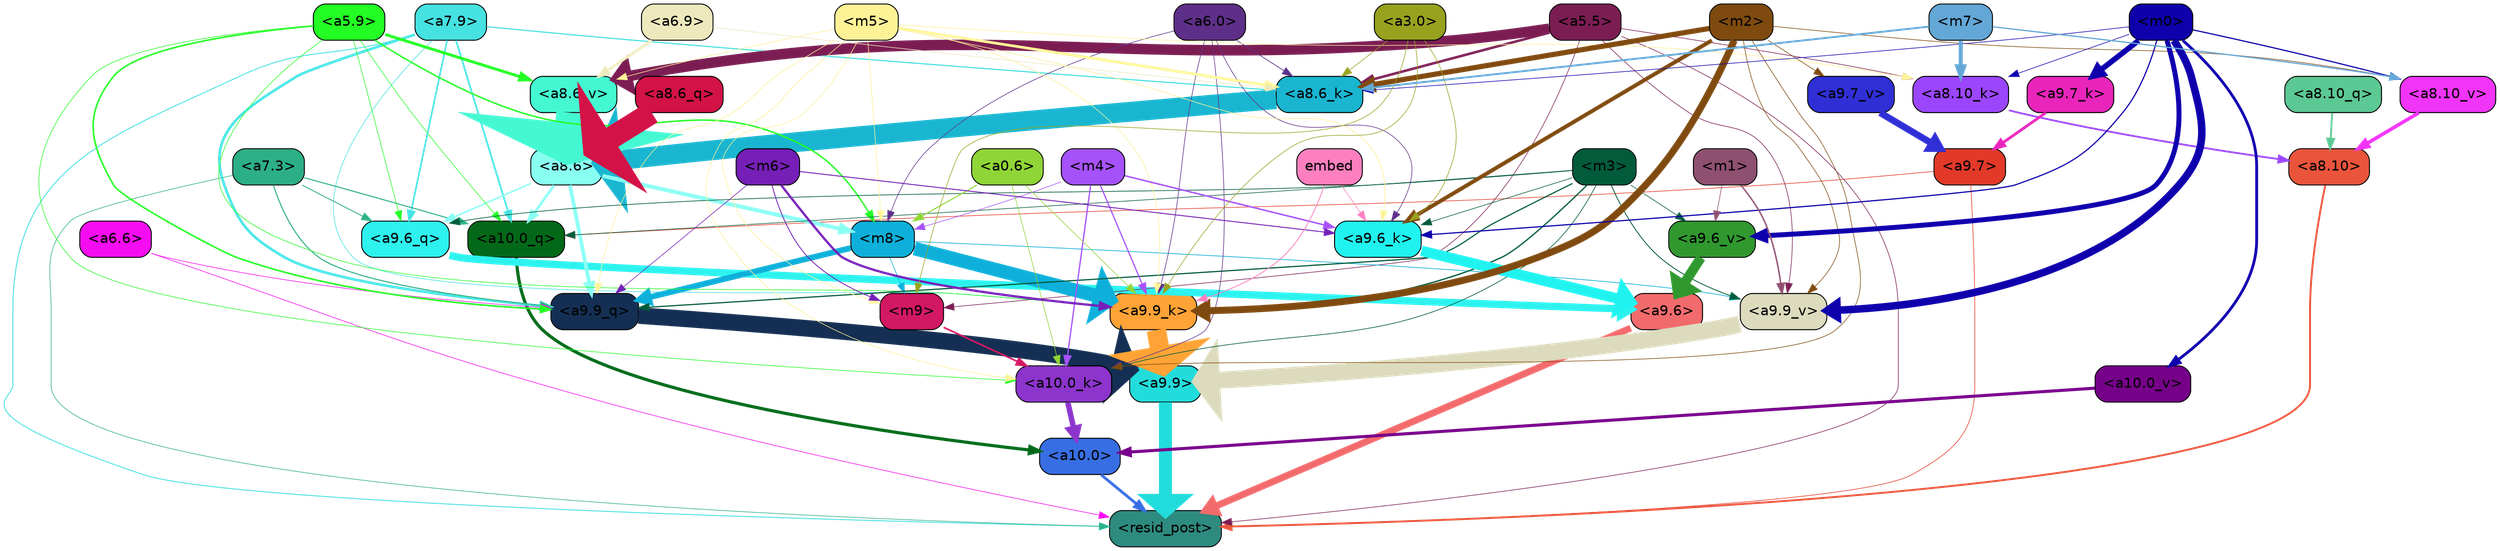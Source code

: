 strict digraph "" {
	graph [bgcolor=transparent,
		layout=dot,
		overlap=false,
		splines=true
	];
	"<a10.0>"	[color=black,
		fillcolor="#386ee3",
		fontname=Helvetica,
		shape=box,
		style="filled, rounded"];
	"<resid_post>"	[color=black,
		fillcolor="#2e8b7f",
		fontname=Helvetica,
		shape=box,
		style="filled, rounded"];
	"<a10.0>" -> "<resid_post>"	[color="#386ee3",
		penwidth=2.7864551544189453];
	"<a9.9>"	[color=black,
		fillcolor="#22dcdb",
		fontname=Helvetica,
		shape=box,
		style="filled, rounded"];
	"<a9.9>" -> "<resid_post>"	[color="#22dcdb",
		penwidth=12.923796653747559];
	"<a9.7>"	[color=black,
		fillcolor="#e23928",
		fontname=Helvetica,
		shape=box,
		style="filled, rounded"];
	"<a9.7>" -> "<resid_post>"	[color="#e23928",
		penwidth=0.6];
	"<a10.0_q>"	[color=black,
		fillcolor="#036918",
		fontname=Helvetica,
		shape=box,
		style="filled, rounded"];
	"<a9.7>" -> "<a10.0_q>"	[color="#e23928",
		penwidth=0.6];
	"<a9.6>"	[color=black,
		fillcolor="#f26b6c",
		fontname=Helvetica,
		shape=box,
		style="filled, rounded"];
	"<a9.6>" -> "<resid_post>"	[color="#f26b6c",
		penwidth=6.787586212158203];
	"<a8.10>"	[color=black,
		fillcolor="#ea543b",
		fontname=Helvetica,
		shape=box,
		style="filled, rounded"];
	"<a8.10>" -> "<resid_post>"	[color="#ea543b",
		penwidth=1.893411636352539];
	"<a7.9>"	[color=black,
		fillcolor="#46e1e1",
		fontname=Helvetica,
		shape=box,
		style="filled, rounded"];
	"<a7.9>" -> "<resid_post>"	[color="#46e1e1",
		penwidth=0.8844146728515625];
	"<a7.9>" -> "<a10.0_q>"	[color="#46e1e1",
		penwidth=1.7344818115234375];
	"<a9.9_q>"	[color=black,
		fillcolor="#142f53",
		fontname=Helvetica,
		shape=box,
		style="filled, rounded"];
	"<a7.9>" -> "<a9.9_q>"	[color="#46e1e1",
		penwidth=2.556764602661133];
	"<a9.6_q>"	[color=black,
		fillcolor="#2df2ee",
		fontname=Helvetica,
		shape=box,
		style="filled, rounded"];
	"<a7.9>" -> "<a9.6_q>"	[color="#46e1e1",
		penwidth=1.5734024047851562];
	"<a9.9_k>"	[color=black,
		fillcolor="#ffa336",
		fontname=Helvetica,
		shape=box,
		style="filled, rounded"];
	"<a7.9>" -> "<a9.9_k>"	[color="#46e1e1",
		penwidth=0.6];
	"<a8.6_k>"	[color=black,
		fillcolor="#1ab6d1",
		fontname=Helvetica,
		shape=box,
		style="filled, rounded"];
	"<a7.9>" -> "<a8.6_k>"	[color="#46e1e1",
		penwidth=1.1044578552246094];
	"<a7.3>"	[color=black,
		fillcolor="#2daf86",
		fontname=Helvetica,
		shape=box,
		style="filled, rounded"];
	"<a7.3>" -> "<resid_post>"	[color="#2daf86",
		penwidth=0.6];
	"<a7.3>" -> "<a10.0_q>"	[color="#2daf86",
		penwidth=1.0196304321289062];
	"<a7.3>" -> "<a9.9_q>"	[color="#2daf86",
		penwidth=1.0234184265136719];
	"<a7.3>" -> "<a9.6_q>"	[color="#2daf86",
		penwidth=0.8452873229980469];
	"<a6.6>"	[color=black,
		fillcolor="#f60cf0",
		fontname=Helvetica,
		shape=box,
		style="filled, rounded"];
	"<a6.6>" -> "<resid_post>"	[color="#f60cf0",
		penwidth=0.6];
	"<a6.6>" -> "<a9.9_q>"	[color="#f60cf0",
		penwidth=0.6];
	"<a5.5>"	[color=black,
		fillcolor="#7b1d53",
		fontname=Helvetica,
		shape=box,
		style="filled, rounded"];
	"<a5.5>" -> "<resid_post>"	[color="#7b1d53",
		penwidth=0.6];
	"<m9>"	[color=black,
		fillcolor="#d31863",
		fontname=Helvetica,
		shape=box,
		style="filled, rounded"];
	"<a5.5>" -> "<m9>"	[color="#7b1d53",
		penwidth=0.6];
	"<a9.9_v>"	[color=black,
		fillcolor="#dcdbbd",
		fontname=Helvetica,
		shape=box,
		style="filled, rounded"];
	"<a5.5>" -> "<a9.9_v>"	[color="#7b1d53",
		penwidth=0.6];
	"<a8.10_k>"	[color=black,
		fillcolor="#9b46fc",
		fontname=Helvetica,
		shape=box,
		style="filled, rounded"];
	"<a5.5>" -> "<a8.10_k>"	[color="#7b1d53",
		penwidth=0.6];
	"<a5.5>" -> "<a8.6_k>"	[color="#7b1d53",
		penwidth=2.472736358642578];
	"<a8.6_v>"	[color=black,
		fillcolor="#44f9d2",
		fontname=Helvetica,
		shape=box,
		style="filled, rounded"];
	"<a5.5>" -> "<a8.6_v>"	[color="#7b1d53",
		penwidth=10.442989349365234];
	"<a10.0_q>" -> "<a10.0>"	[color="#036918",
		penwidth=3.1444664001464844];
	"<a10.0_k>"	[color=black,
		fillcolor="#8c34cc",
		fontname=Helvetica,
		shape=box,
		style="filled, rounded"];
	"<a10.0_k>" -> "<a10.0>"	[color="#8c34cc",
		penwidth=5.4525909423828125];
	"<a10.0_v>"	[color=black,
		fillcolor="#760189",
		fontname=Helvetica,
		shape=box,
		style="filled, rounded"];
	"<a10.0_v>" -> "<a10.0>"	[color="#760189",
		penwidth=3.0300064086914062];
	"<a8.6>"	[color=black,
		fillcolor="#89fff1",
		fontname=Helvetica,
		shape=box,
		style="filled, rounded"];
	"<a8.6>" -> "<a10.0_q>"	[color="#89fff1",
		penwidth=2.5089454650878906];
	"<m8>"	[color=black,
		fillcolor="#0eb0da",
		fontname=Helvetica,
		shape=box,
		style="filled, rounded"];
	"<a8.6>" -> "<m8>"	[color="#89fff1",
		penwidth=3.8859214782714844];
	"<a8.6>" -> "<a9.9_q>"	[color="#89fff1",
		penwidth=3.6845054626464844];
	"<a8.6>" -> "<a9.6_q>"	[color="#89fff1",
		penwidth=1.5447807312011719];
	"<a5.9>"	[color=black,
		fillcolor="#23fd24",
		fontname=Helvetica,
		shape=box,
		style="filled, rounded"];
	"<a5.9>" -> "<a10.0_q>"	[color="#23fd24",
		penwidth=0.6];
	"<a5.9>" -> "<a10.0_k>"	[color="#23fd24",
		penwidth=0.6];
	"<a5.9>" -> "<m8>"	[color="#23fd24",
		penwidth=1.464630126953125];
	"<a5.9>" -> "<a9.9_q>"	[color="#23fd24",
		penwidth=1.596353530883789];
	"<a5.9>" -> "<a9.6_q>"	[color="#23fd24",
		penwidth=0.6];
	"<a5.9>" -> "<a9.9_k>"	[color="#23fd24",
		penwidth=0.6];
	"<a5.9>" -> "<a8.6_v>"	[color="#23fd24",
		penwidth=2.8492889404296875];
	"<m3>"	[color=black,
		fillcolor="#025b3b",
		fontname=Helvetica,
		shape=box,
		style="filled, rounded"];
	"<m3>" -> "<a10.0_q>"	[color="#025b3b",
		penwidth=0.6];
	"<m3>" -> "<a10.0_k>"	[color="#025b3b",
		penwidth=0.6515960693359375];
	"<m3>" -> "<a9.9_q>"	[color="#025b3b",
		penwidth=1.1573524475097656];
	"<m3>" -> "<a9.6_q>"	[color="#025b3b",
		penwidth=0.6665763854980469];
	"<m3>" -> "<a9.9_k>"	[color="#025b3b",
		penwidth=1.2922554016113281];
	"<a9.6_k>"	[color=black,
		fillcolor="#20f3ef",
		fontname=Helvetica,
		shape=box,
		style="filled, rounded"];
	"<m3>" -> "<a9.6_k>"	[color="#025b3b",
		penwidth=0.6];
	"<m3>" -> "<a9.9_v>"	[color="#025b3b",
		penwidth=0.8194351196289062];
	"<a9.6_v>"	[color=black,
		fillcolor="#30982f",
		fontname=Helvetica,
		shape=box,
		style="filled, rounded"];
	"<m3>" -> "<a9.6_v>"	[color="#025b3b",
		penwidth=0.6];
	"<m9>" -> "<a10.0_k>"	[color="#d31863",
		penwidth=1.6660614013671875];
	"<a6.0>"	[color=black,
		fillcolor="#5e2f88",
		fontname=Helvetica,
		shape=box,
		style="filled, rounded"];
	"<a6.0>" -> "<a10.0_k>"	[color="#5e2f88",
		penwidth=0.6];
	"<a6.0>" -> "<m8>"	[color="#5e2f88",
		penwidth=0.6];
	"<a6.0>" -> "<a9.9_k>"	[color="#5e2f88",
		penwidth=0.6];
	"<a6.0>" -> "<a9.6_k>"	[color="#5e2f88",
		penwidth=0.6];
	"<a6.0>" -> "<a8.6_k>"	[color="#5e2f88",
		penwidth=0.6815147399902344];
	"<m5>"	[color=black,
		fillcolor="#fef297",
		fontname=Helvetica,
		shape=box,
		style="filled, rounded"];
	"<m5>" -> "<a10.0_k>"	[color="#fef297",
		penwidth=0.6];
	"<m5>" -> "<m9>"	[color="#fef297",
		penwidth=0.6];
	"<m5>" -> "<m8>"	[color="#fef297",
		penwidth=0.6];
	"<m5>" -> "<a9.9_q>"	[color="#fef297",
		penwidth=0.6];
	"<m5>" -> "<a9.9_k>"	[color="#fef297",
		penwidth=0.6];
	"<m5>" -> "<a9.6_k>"	[color="#fef297",
		penwidth=0.6386642456054688];
	"<m5>" -> "<a8.10_k>"	[color="#fef297",
		penwidth=0.6];
	"<m5>" -> "<a8.6_k>"	[color="#fef297",
		penwidth=2.6946449279785156];
	"<m5>" -> "<a8.6_v>"	[color="#fef297",
		penwidth=0.6];
	"<m4>"	[color=black,
		fillcolor="#a652fb",
		fontname=Helvetica,
		shape=box,
		style="filled, rounded"];
	"<m4>" -> "<a10.0_k>"	[color="#a652fb",
		penwidth=1.25018310546875];
	"<m4>" -> "<m8>"	[color="#a652fb",
		penwidth=0.6];
	"<m4>" -> "<a9.9_k>"	[color="#a652fb",
		penwidth=1.1661796569824219];
	"<m4>" -> "<a9.6_k>"	[color="#a652fb",
		penwidth=1.4973335266113281];
	"<m2>"	[color=black,
		fillcolor="#7f4a0f",
		fontname=Helvetica,
		shape=box,
		style="filled, rounded"];
	"<m2>" -> "<a10.0_k>"	[color="#7f4a0f",
		penwidth=0.6];
	"<m2>" -> "<a9.9_k>"	[color="#7f4a0f",
		penwidth=6.92070198059082];
	"<m2>" -> "<a9.6_k>"	[color="#7f4a0f",
		penwidth=3.8988914489746094];
	"<m2>" -> "<a9.9_v>"	[color="#7f4a0f",
		penwidth=0.6];
	"<a9.7_v>"	[color=black,
		fillcolor="#302fd6",
		fontname=Helvetica,
		shape=box,
		style="filled, rounded"];
	"<m2>" -> "<a9.7_v>"	[color="#7f4a0f",
		penwidth=0.6];
	"<m2>" -> "<a8.6_k>"	[color="#7f4a0f",
		penwidth=5.143730163574219];
	"<a8.10_v>"	[color=black,
		fillcolor="#f034f8",
		fontname=Helvetica,
		shape=box,
		style="filled, rounded"];
	"<m2>" -> "<a8.10_v>"	[color="#7f4a0f",
		penwidth=0.6];
	"<a0.6>"	[color=black,
		fillcolor="#90d536",
		fontname=Helvetica,
		shape=box,
		style="filled, rounded"];
	"<a0.6>" -> "<a10.0_k>"	[color="#90d536",
		penwidth=0.6];
	"<a0.6>" -> "<m8>"	[color="#90d536",
		penwidth=1.0607566833496094];
	"<a0.6>" -> "<a9.9_k>"	[color="#90d536",
		penwidth=0.6];
	"<m0>"	[color=black,
		fillcolor="#0e01ab",
		fontname=Helvetica,
		shape=box,
		style="filled, rounded"];
	"<m0>" -> "<a10.0_v>"	[color="#0e01ab",
		penwidth=2.7909584045410156];
	"<a9.7_k>"	[color=black,
		fillcolor="#e925bb",
		fontname=Helvetica,
		shape=box,
		style="filled, rounded"];
	"<m0>" -> "<a9.7_k>"	[color="#0e01ab",
		penwidth=5.480962753295898];
	"<m0>" -> "<a9.6_k>"	[color="#0e01ab",
		penwidth=1.15008544921875];
	"<m0>" -> "<a9.9_v>"	[color="#0e01ab",
		penwidth=7.475120544433594];
	"<m0>" -> "<a9.6_v>"	[color="#0e01ab",
		penwidth=4.936069488525391];
	"<m0>" -> "<a8.10_k>"	[color="#0e01ab",
		penwidth=0.6];
	"<m0>" -> "<a8.6_k>"	[color="#0e01ab",
		penwidth=0.6];
	"<m0>" -> "<a8.10_v>"	[color="#0e01ab",
		penwidth=1.1534996032714844];
	"<m8>" -> "<m9>"	[color="#0eb0da",
		penwidth=0.6313362121582031];
	"<m8>" -> "<a9.9_q>"	[color="#0eb0da",
		penwidth=5.770286560058594];
	"<m8>" -> "<a9.9_k>"	[color="#0eb0da",
		penwidth=13.544536590576172];
	"<m8>" -> "<a9.9_v>"	[color="#0eb0da",
		penwidth=0.6769180297851562];
	"<m6>"	[color=black,
		fillcolor="#751fb7",
		fontname=Helvetica,
		shape=box,
		style="filled, rounded"];
	"<m6>" -> "<m9>"	[color="#751fb7",
		penwidth=0.831085205078125];
	"<m6>" -> "<a9.9_q>"	[color="#751fb7",
		penwidth=0.6];
	"<m6>" -> "<a9.9_k>"	[color="#751fb7",
		penwidth=2.2610092163085938];
	"<m6>" -> "<a9.6_k>"	[color="#751fb7",
		penwidth=0.9135551452636719];
	"<a3.0>"	[color=black,
		fillcolor="#98a21f",
		fontname=Helvetica,
		shape=box,
		style="filled, rounded"];
	"<a3.0>" -> "<m9>"	[color="#98a21f",
		penwidth=0.6];
	"<a3.0>" -> "<a9.9_k>"	[color="#98a21f",
		penwidth=0.6];
	"<a3.0>" -> "<a9.6_k>"	[color="#98a21f",
		penwidth=0.6];
	"<a3.0>" -> "<a8.6_k>"	[color="#98a21f",
		penwidth=0.6];
	"<a9.9_q>" -> "<a9.9>"	[color="#142f53",
		penwidth=16.464736938476562];
	"<a9.6_q>" -> "<a9.6>"	[color="#2df2ee",
		penwidth=7.308631896972656];
	"<a9.9_k>" -> "<a9.9>"	[color="#ffa336",
		penwidth=19.301467895507812];
	"<a9.7_k>" -> "<a9.7>"	[color="#e925bb",
		penwidth=2.7707557678222656];
	"<a9.6_k>" -> "<a9.6>"	[color="#20f3ef",
		penwidth=10.403305053710938];
	"<a9.9_v>" -> "<a9.9>"	[color="#dcdbbd",
		penwidth=16.81983184814453];
	"<a9.7_v>" -> "<a9.7>"	[color="#302fd6",
		penwidth=6.70074462890625];
	"<a9.6_v>" -> "<a9.6>"	[color="#30982f",
		penwidth=9.79925537109375];
	embed	[color=black,
		fillcolor="#fd7fc0",
		fontname=Helvetica,
		shape=box,
		style="filled, rounded"];
	embed -> "<a9.9_k>"	[color="#fd7fc0",
		penwidth=0.80859375];
	embed -> "<a9.6_k>"	[color="#fd7fc0",
		penwidth=0.6];
	"<m1>"	[color=black,
		fillcolor="#8f5070",
		fontname=Helvetica,
		shape=box,
		style="filled, rounded"];
	"<m1>" -> "<a9.9_v>"	[color="#8f5070",
		penwidth=1.4208946228027344];
	"<m1>" -> "<a9.6_v>"	[color="#8f5070",
		penwidth=0.6];
	"<a8.10_q>"	[color=black,
		fillcolor="#5cc894",
		fontname=Helvetica,
		shape=box,
		style="filled, rounded"];
	"<a8.10_q>" -> "<a8.10>"	[color="#5cc894",
		penwidth=1.7811279296875];
	"<a8.6_q>"	[color=black,
		fillcolor="#d31247",
		fontname=Helvetica,
		shape=box,
		style="filled, rounded"];
	"<a8.6_q>" -> "<a8.6>"	[color="#d31247",
		penwidth=22.317277908325195];
	"<a8.10_k>" -> "<a8.10>"	[color="#9b46fc",
		penwidth=1.7837142944335938];
	"<a8.6_k>" -> "<a8.6>"	[color="#1ab6d1",
		penwidth=19.71087646484375];
	"<a8.10_v>" -> "<a8.10>"	[color="#f034f8",
		penwidth=3.5402908325195312];
	"<a8.6_v>" -> "<a8.6>"	[color="#44f9d2",
		penwidth=30.895540237426758];
	"<m7>"	[color=black,
		fillcolor="#63a7d6",
		fontname=Helvetica,
		shape=box,
		style="filled, rounded"];
	"<m7>" -> "<a8.10_k>"	[color="#63a7d6",
		penwidth=3.938507080078125];
	"<m7>" -> "<a8.6_k>"	[color="#63a7d6",
		penwidth=1.8858871459960938];
	"<m7>" -> "<a8.10_v>"	[color="#63a7d6",
		penwidth=1.2127037048339844];
	"<a6.9>"	[color=black,
		fillcolor="#ede9bd",
		fontname=Helvetica,
		shape=box,
		style="filled, rounded"];
	"<a6.9>" -> "<a8.6_k>"	[color="#ede9bd",
		penwidth=0.6];
	"<a6.9>" -> "<a8.6_v>"	[color="#ede9bd",
		penwidth=2.679126739501953];
}
